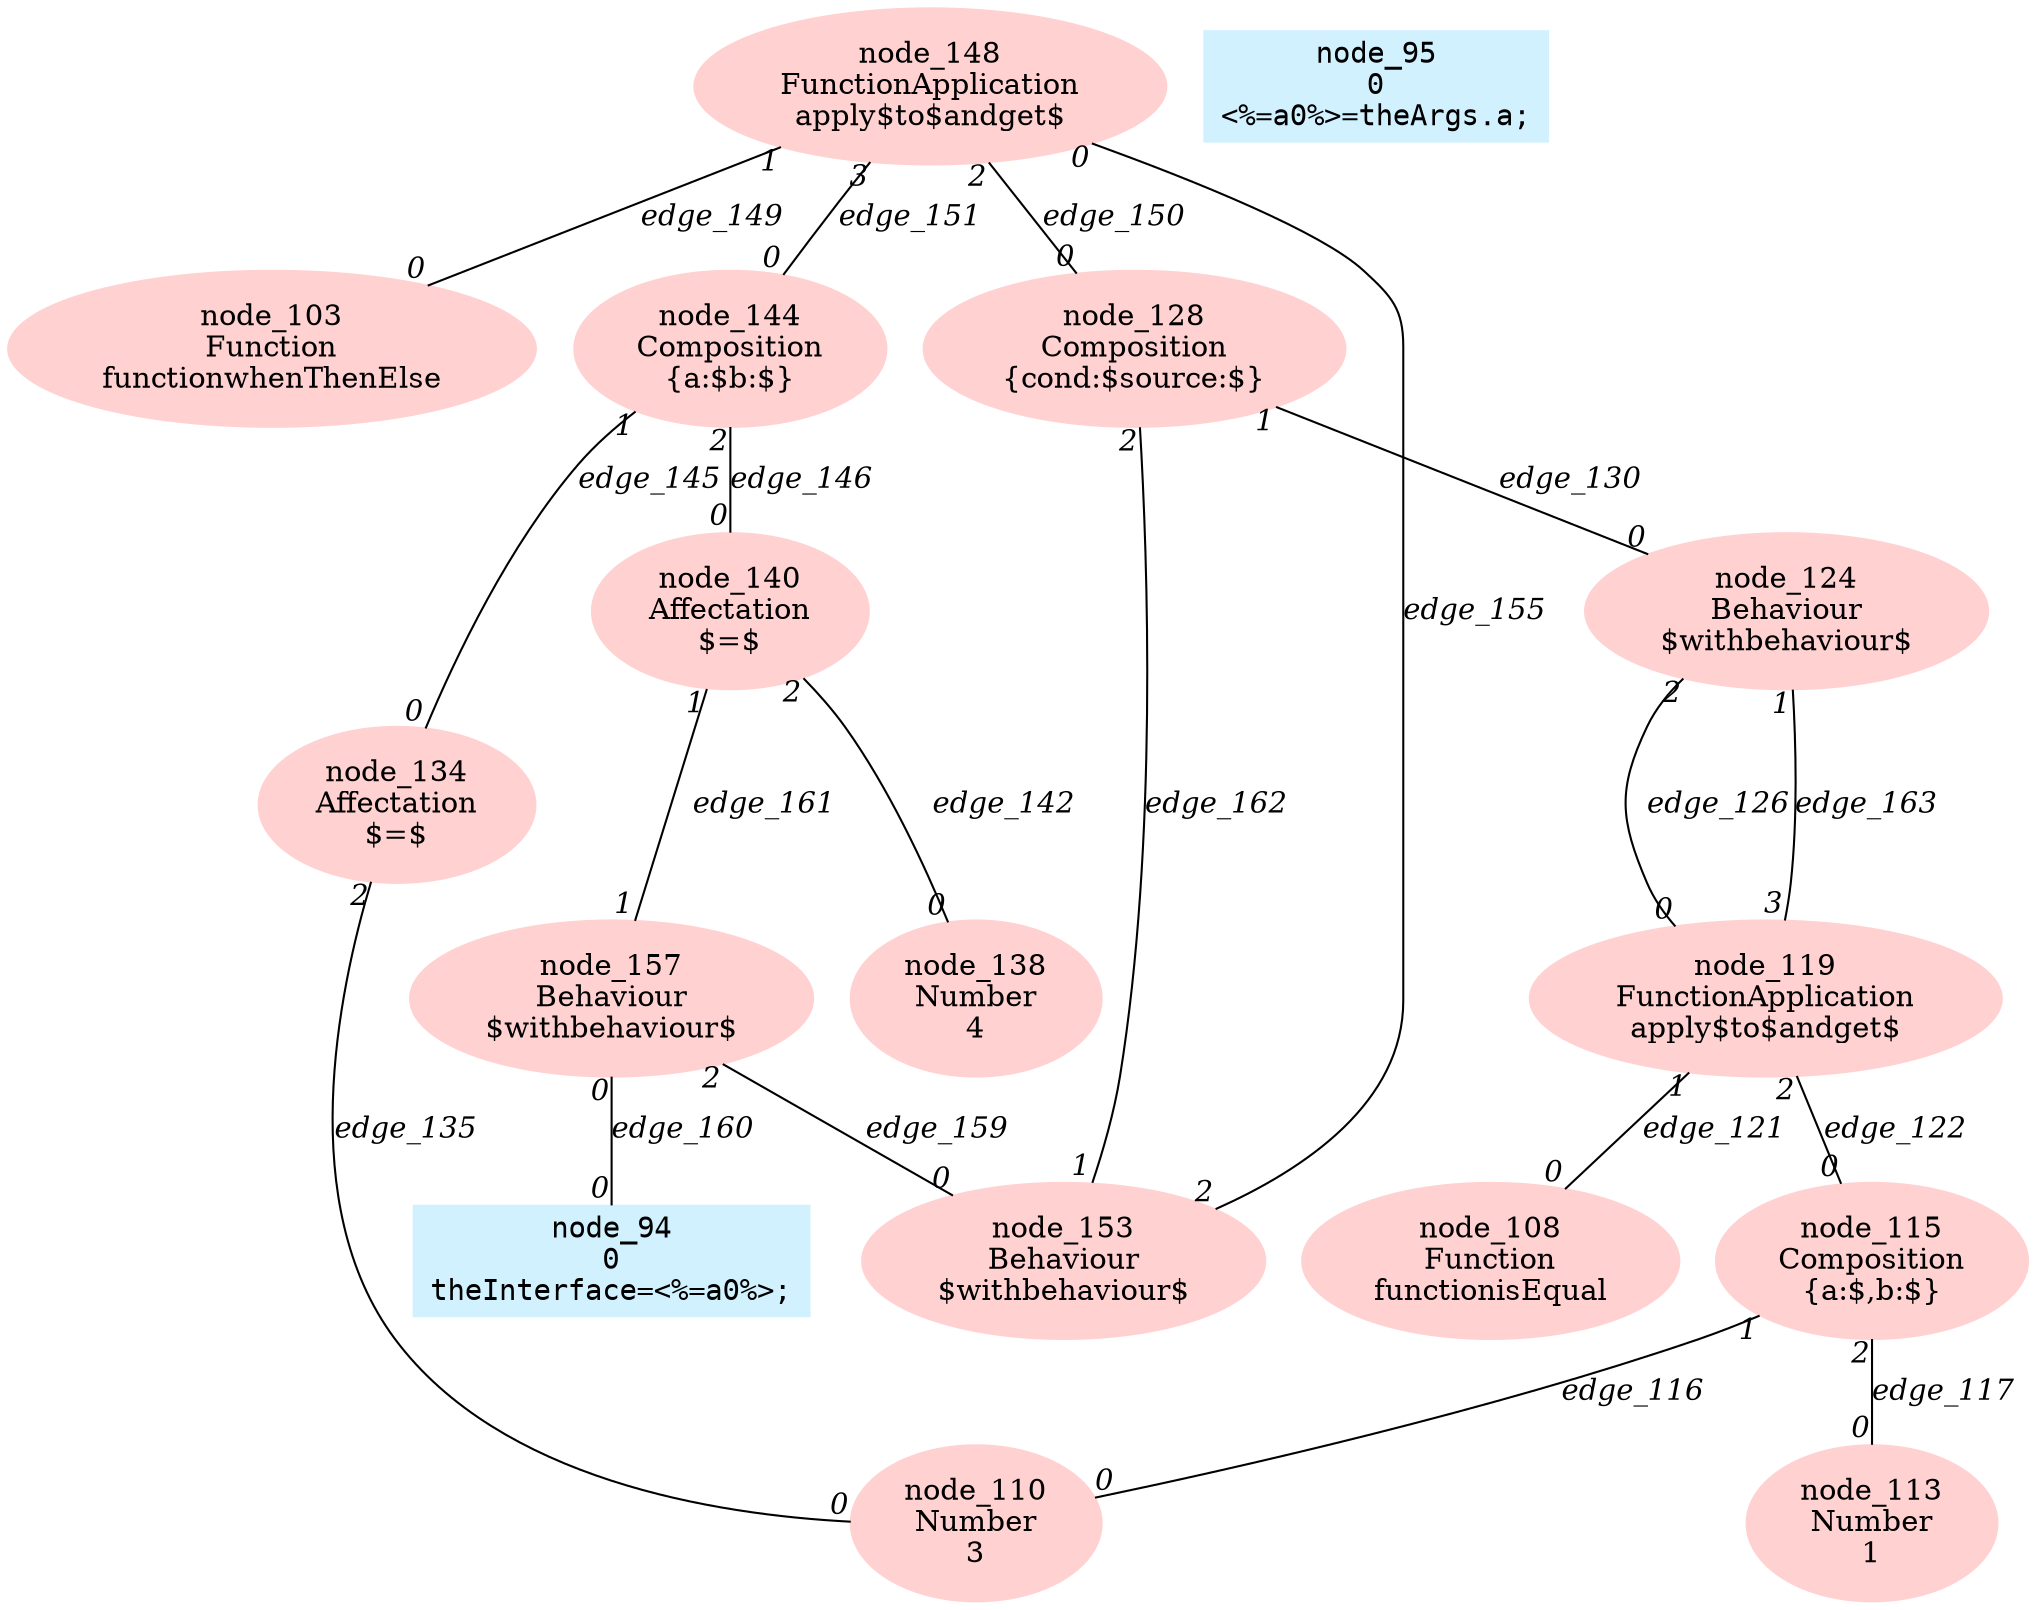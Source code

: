 digraph g{node_103 [shape=ellipse, style=filled, color="#ffd1d1", label="node_103
Function
functionwhenThenElse" ]
node_108 [shape=ellipse, style=filled, color="#ffd1d1", label="node_108
Function
functionisEqual" ]
node_110 [shape=ellipse, style=filled, color="#ffd1d1", label="node_110
Number
3" ]
node_113 [shape=ellipse, style=filled, color="#ffd1d1", label="node_113
Number
1" ]
node_115 [shape=ellipse, style=filled, color="#ffd1d1", label="node_115
Composition
{a:$,b:$}" ]
node_119 [shape=ellipse, style=filled, color="#ffd1d1", label="node_119
FunctionApplication
apply$to$andget$" ]
node_124 [shape=ellipse, style=filled, color="#ffd1d1", label="node_124
Behaviour
$withbehaviour$" ]
node_128 [shape=ellipse, style=filled, color="#ffd1d1", label="node_128
Composition
{cond:$source:$}" ]
node_134 [shape=ellipse, style=filled, color="#ffd1d1", label="node_134
Affectation
$=$" ]
node_138 [shape=ellipse, style=filled, color="#ffd1d1", label="node_138
Number
4" ]
node_140 [shape=ellipse, style=filled, color="#ffd1d1", label="node_140
Affectation
$=$" ]
node_144 [shape=ellipse, style=filled, color="#ffd1d1", label="node_144
Composition
{a:$b:$}" ]
node_148 [shape=ellipse, style=filled, color="#ffd1d1", label="node_148
FunctionApplication
apply$to$andget$" ]
node_153 [shape=ellipse, style=filled, color="#ffd1d1", label="node_153
Behaviour
$withbehaviour$" ]
node_157 [shape=ellipse, style=filled, color="#ffd1d1", label="node_157
Behaviour
$withbehaviour$" ]
node_94 [shape=box, style=filled, color="#d1f1ff", fontname="Courier", label="node_94
0
theInterface=<%=a0%>;
" ]
node_95 [shape=box, style=filled, color="#d1f1ff", fontname="Courier", label="node_95
0
<%=a0%>=theArgs.a;
" ]
node_115 -> node_110 [dir=none, arrowHead=none, fontname="Times-Italic", label="edge_116",  headlabel="0", taillabel="1" ]
node_115 -> node_113 [dir=none, arrowHead=none, fontname="Times-Italic", label="edge_117",  headlabel="0", taillabel="2" ]
node_119 -> node_108 [dir=none, arrowHead=none, fontname="Times-Italic", label="edge_121",  headlabel="0", taillabel="1" ]
node_119 -> node_115 [dir=none, arrowHead=none, fontname="Times-Italic", label="edge_122",  headlabel="0", taillabel="2" ]
node_124 -> node_119 [dir=none, arrowHead=none, fontname="Times-Italic", label="edge_126",  headlabel="0", taillabel="2" ]
node_128 -> node_124 [dir=none, arrowHead=none, fontname="Times-Italic", label="edge_130",  headlabel="0", taillabel="1" ]
node_134 -> node_110 [dir=none, arrowHead=none, fontname="Times-Italic", label="edge_135",  headlabel="0", taillabel="2" ]
node_140 -> node_138 [dir=none, arrowHead=none, fontname="Times-Italic", label="edge_142",  headlabel="0", taillabel="2" ]
node_144 -> node_134 [dir=none, arrowHead=none, fontname="Times-Italic", label="edge_145",  headlabel="0", taillabel="1" ]
node_144 -> node_140 [dir=none, arrowHead=none, fontname="Times-Italic", label="edge_146",  headlabel="0", taillabel="2" ]
node_148 -> node_103 [dir=none, arrowHead=none, fontname="Times-Italic", label="edge_149",  headlabel="0", taillabel="1" ]
node_148 -> node_128 [dir=none, arrowHead=none, fontname="Times-Italic", label="edge_150",  headlabel="0", taillabel="2" ]
node_148 -> node_144 [dir=none, arrowHead=none, fontname="Times-Italic", label="edge_151",  headlabel="0", taillabel="3" ]
node_153 -> node_148 [dir=none, arrowHead=none, fontname="Times-Italic", label="edge_155",  headlabel="0", taillabel="2" ]
node_157 -> node_153 [dir=none, arrowHead=none, fontname="Times-Italic", label="edge_159",  headlabel="0", taillabel="2" ]
node_157 -> node_94 [dir=none, arrowHead=none, fontname="Times-Italic", label="edge_160",  headlabel="0", taillabel="0" ]
node_140 -> node_157 [dir=none, arrowHead=none, fontname="Times-Italic", label="edge_161",  headlabel="1", taillabel="1" ]
node_128 -> node_153 [dir=none, arrowHead=none, fontname="Times-Italic", label="edge_162",  headlabel="1", taillabel="2" ]
node_119 -> node_124 [dir=none, arrowHead=none, fontname="Times-Italic", label="edge_163",  headlabel="1", taillabel="3" ]
}